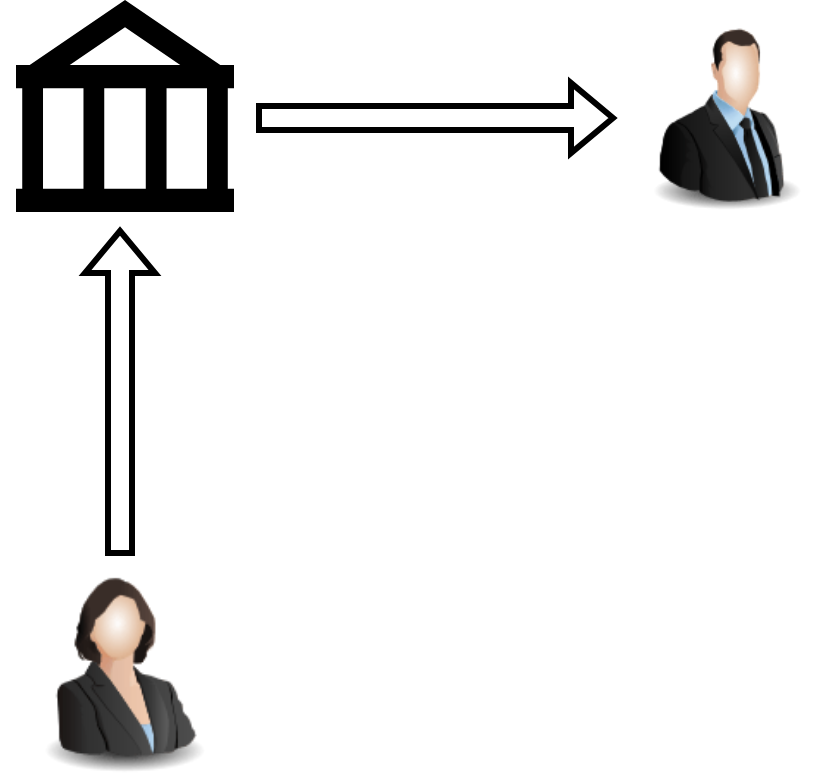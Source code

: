 <mxfile version="22.1.18" type="github">
  <diagram name="Page-1" id="XN7rc-SVlKYPjvb32eW9">
    <mxGraphModel dx="1194" dy="652" grid="1" gridSize="10" guides="1" tooltips="1" connect="1" arrows="1" fold="1" page="1" pageScale="1" pageWidth="850" pageHeight="1100" math="0" shadow="0">
      <root>
        <mxCell id="0" />
        <mxCell id="1" parent="0" />
        <mxCell id="j4BHX99b_WC_7YL7xJAz-1" value="" style="shape=mxgraph.signs.travel.bank;html=1;pointerEvents=1;fillColor=#000000;strokeColor=none;verticalLabelPosition=bottom;verticalAlign=top;align=center;" vertex="1" parent="1">
          <mxGeometry x="270" y="250" width="109" height="106" as="geometry" />
        </mxCell>
        <mxCell id="j4BHX99b_WC_7YL7xJAz-3" value="" style="image;html=1;image=img/lib/clip_art/people/Suit_Man_128x128.png" vertex="1" parent="1">
          <mxGeometry x="570" y="262" width="110" height="94" as="geometry" />
        </mxCell>
        <mxCell id="j4BHX99b_WC_7YL7xJAz-4" value="" style="image;html=1;image=img/lib/clip_art/people/Suit_Woman_128x128.png" vertex="1" parent="1">
          <mxGeometry x="262.75" y="527" width="119.5" height="110" as="geometry" />
        </mxCell>
        <mxCell id="j4BHX99b_WC_7YL7xJAz-5" value="" style="shape=flexArrow;endArrow=classic;html=1;rounded=0;entryX=0.5;entryY=1;entryDx=0;entryDy=0;entryPerimeter=0;strokeWidth=3;" edge="1" parent="1">
          <mxGeometry width="50" height="50" relative="1" as="geometry">
            <mxPoint x="322" y="528" as="sourcePoint" />
            <mxPoint x="322" y="364" as="targetPoint" />
          </mxGeometry>
        </mxCell>
        <mxCell id="j4BHX99b_WC_7YL7xJAz-7" value="" style="shape=image;html=1;verticalAlign=top;verticalLabelPosition=bottom;labelBackgroundColor=#ffffff;imageAspect=0;aspect=fixed;image=https://cdn4.iconfinder.com/data/icons/aiga-symbol-signs/441/aiga_cashier-128.png" vertex="1" parent="1">
          <mxGeometry x="338" y="427" width="38" height="38" as="geometry" />
        </mxCell>
        <mxCell id="j4BHX99b_WC_7YL7xJAz-8" value="" style="shape=image;html=1;verticalAlign=top;verticalLabelPosition=bottom;labelBackgroundColor=#ffffff;imageAspect=0;aspect=fixed;image=https://cdn4.iconfinder.com/data/icons/aiga-symbol-signs/441/aiga_cashier-128.png;strokeWidth=1;fontStyle=0;fontSize=11;" vertex="1" parent="1">
          <mxGeometry x="460" y="255" width="38" height="38" as="geometry" />
        </mxCell>
        <mxCell id="j4BHX99b_WC_7YL7xJAz-11" value="" style="shape=flexArrow;endArrow=classic;html=1;rounded=0;entryX=0;entryY=0.5;entryDx=0;entryDy=0;strokeWidth=3;" edge="1" parent="1" target="j4BHX99b_WC_7YL7xJAz-3">
          <mxGeometry width="50" height="50" relative="1" as="geometry">
            <mxPoint x="390" y="309" as="sourcePoint" />
            <mxPoint x="450" y="350" as="targetPoint" />
          </mxGeometry>
        </mxCell>
      </root>
    </mxGraphModel>
  </diagram>
</mxfile>
